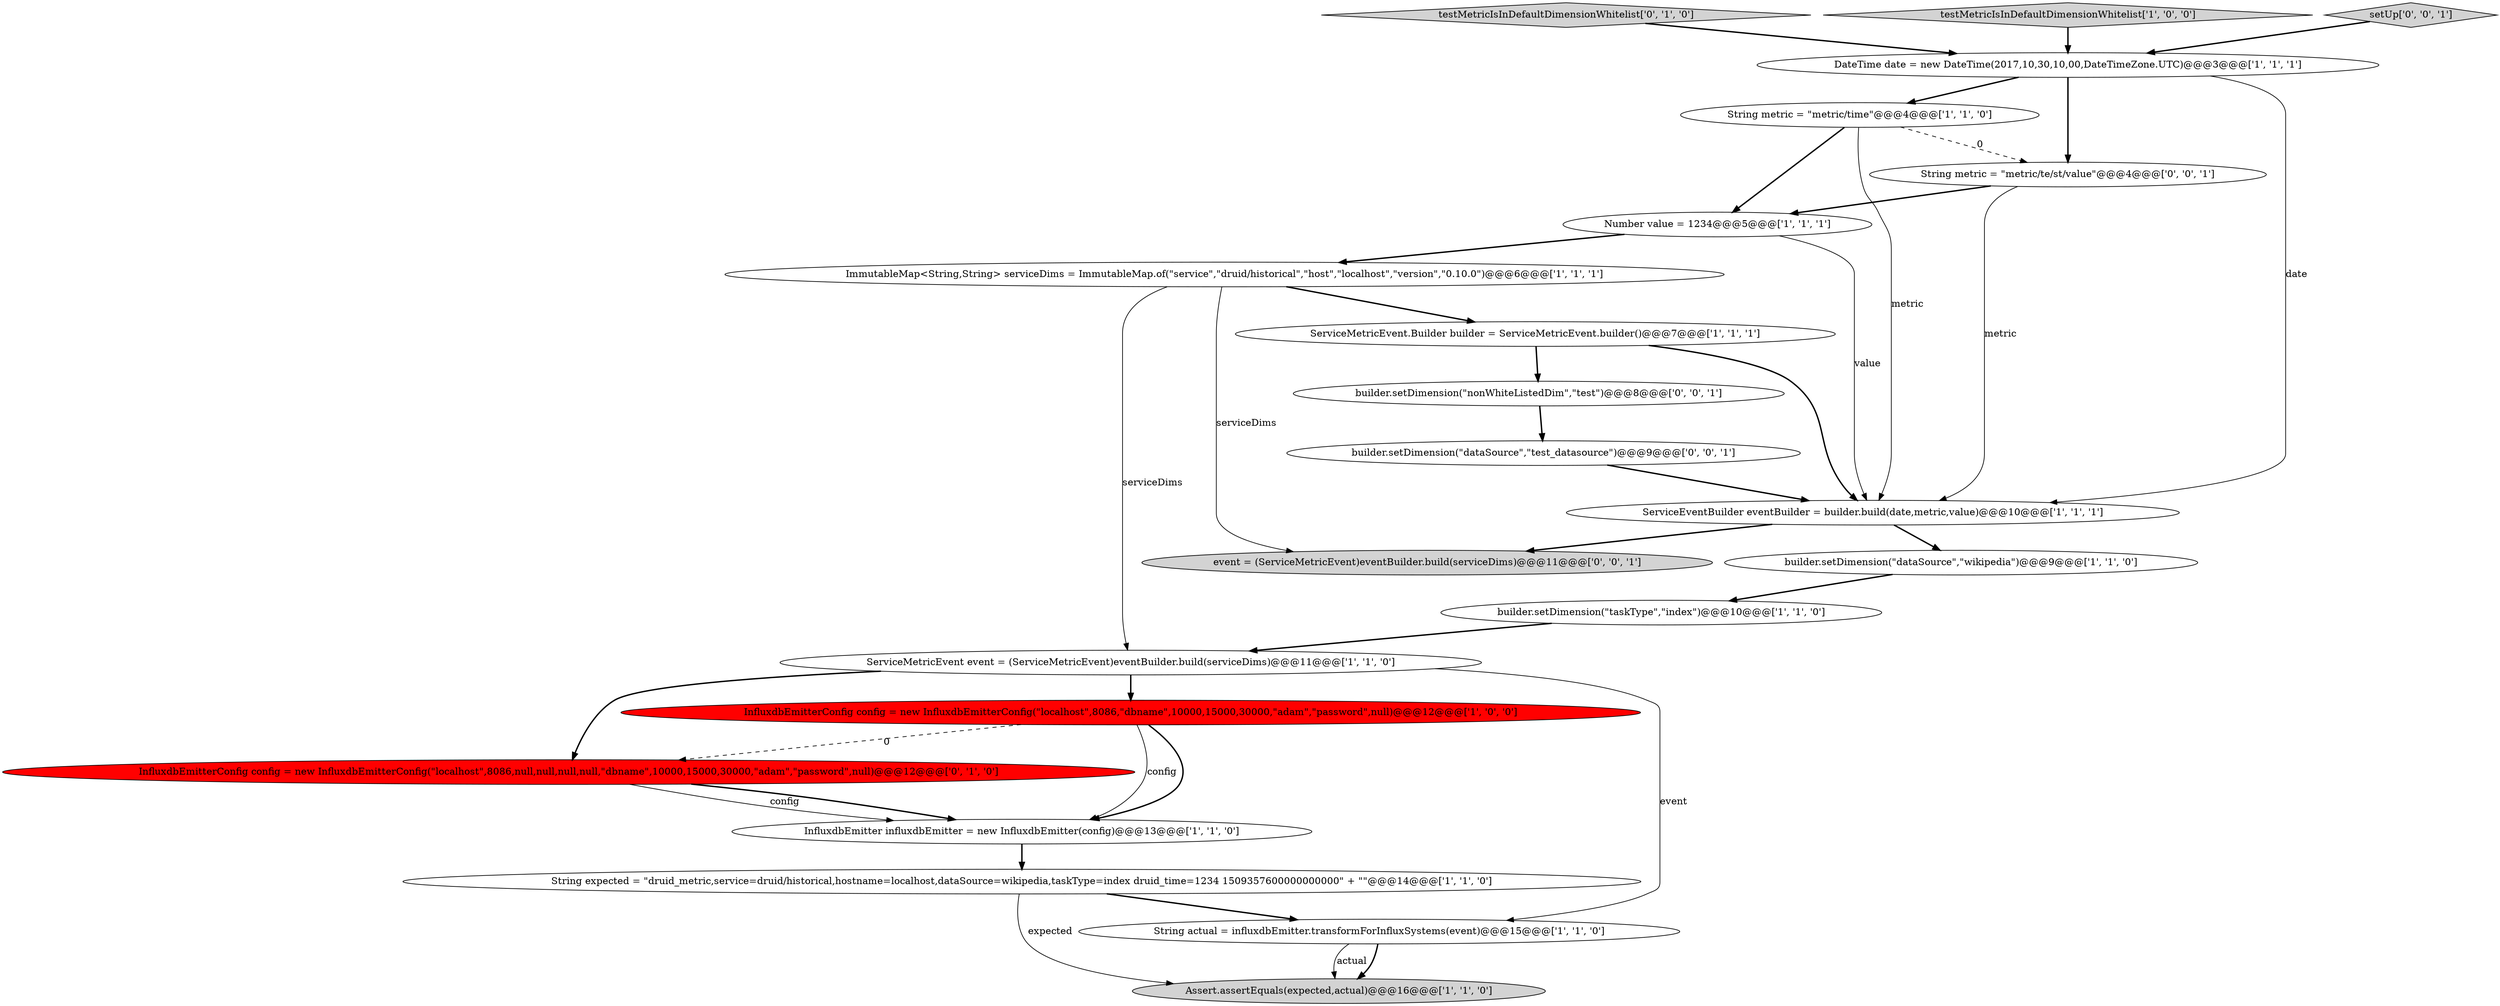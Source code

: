 digraph {
12 [style = filled, label = "ServiceEventBuilder eventBuilder = builder.build(date,metric,value)@@@10@@@['1', '1', '1']", fillcolor = white, shape = ellipse image = "AAA0AAABBB1BBB"];
16 [style = filled, label = "InfluxdbEmitterConfig config = new InfluxdbEmitterConfig(\"localhost\",8086,null,null,null,null,\"dbname\",10000,15000,30000,\"adam\",\"password\",null)@@@12@@@['0', '1', '0']", fillcolor = red, shape = ellipse image = "AAA1AAABBB2BBB"];
17 [style = filled, label = "event = (ServiceMetricEvent)eventBuilder.build(serviceDims)@@@11@@@['0', '0', '1']", fillcolor = lightgray, shape = ellipse image = "AAA0AAABBB3BBB"];
0 [style = filled, label = "Number value = 1234@@@5@@@['1', '1', '1']", fillcolor = white, shape = ellipse image = "AAA0AAABBB1BBB"];
3 [style = filled, label = "builder.setDimension(\"dataSource\",\"wikipedia\")@@@9@@@['1', '1', '0']", fillcolor = white, shape = ellipse image = "AAA0AAABBB1BBB"];
15 [style = filled, label = "testMetricIsInDefaultDimensionWhitelist['0', '1', '0']", fillcolor = lightgray, shape = diamond image = "AAA0AAABBB2BBB"];
18 [style = filled, label = "String metric = \"metric/te/st/value\"@@@4@@@['0', '0', '1']", fillcolor = white, shape = ellipse image = "AAA0AAABBB3BBB"];
2 [style = filled, label = "DateTime date = new DateTime(2017,10,30,10,00,DateTimeZone.UTC)@@@3@@@['1', '1', '1']", fillcolor = white, shape = ellipse image = "AAA0AAABBB1BBB"];
6 [style = filled, label = "ServiceMetricEvent event = (ServiceMetricEvent)eventBuilder.build(serviceDims)@@@11@@@['1', '1', '0']", fillcolor = white, shape = ellipse image = "AAA0AAABBB1BBB"];
8 [style = filled, label = "ServiceMetricEvent.Builder builder = ServiceMetricEvent.builder()@@@7@@@['1', '1', '1']", fillcolor = white, shape = ellipse image = "AAA0AAABBB1BBB"];
1 [style = filled, label = "String expected = \"druid_metric,service=druid/historical,hostname=localhost,dataSource=wikipedia,taskType=index druid_time=1234 1509357600000000000\" + \"\"@@@14@@@['1', '1', '0']", fillcolor = white, shape = ellipse image = "AAA0AAABBB1BBB"];
7 [style = filled, label = "InfluxdbEmitter influxdbEmitter = new InfluxdbEmitter(config)@@@13@@@['1', '1', '0']", fillcolor = white, shape = ellipse image = "AAA0AAABBB1BBB"];
19 [style = filled, label = "builder.setDimension(\"dataSource\",\"test_datasource\")@@@9@@@['0', '0', '1']", fillcolor = white, shape = ellipse image = "AAA0AAABBB3BBB"];
4 [style = filled, label = "ImmutableMap<String,String> serviceDims = ImmutableMap.of(\"service\",\"druid/historical\",\"host\",\"localhost\",\"version\",\"0.10.0\")@@@6@@@['1', '1', '1']", fillcolor = white, shape = ellipse image = "AAA0AAABBB1BBB"];
11 [style = filled, label = "InfluxdbEmitterConfig config = new InfluxdbEmitterConfig(\"localhost\",8086,\"dbname\",10000,15000,30000,\"adam\",\"password\",null)@@@12@@@['1', '0', '0']", fillcolor = red, shape = ellipse image = "AAA1AAABBB1BBB"];
10 [style = filled, label = "testMetricIsInDefaultDimensionWhitelist['1', '0', '0']", fillcolor = lightgray, shape = diamond image = "AAA0AAABBB1BBB"];
5 [style = filled, label = "String actual = influxdbEmitter.transformForInfluxSystems(event)@@@15@@@['1', '1', '0']", fillcolor = white, shape = ellipse image = "AAA0AAABBB1BBB"];
21 [style = filled, label = "setUp['0', '0', '1']", fillcolor = lightgray, shape = diamond image = "AAA0AAABBB3BBB"];
14 [style = filled, label = "String metric = \"metric/time\"@@@4@@@['1', '1', '0']", fillcolor = white, shape = ellipse image = "AAA0AAABBB1BBB"];
13 [style = filled, label = "builder.setDimension(\"taskType\",\"index\")@@@10@@@['1', '1', '0']", fillcolor = white, shape = ellipse image = "AAA0AAABBB1BBB"];
9 [style = filled, label = "Assert.assertEquals(expected,actual)@@@16@@@['1', '1', '0']", fillcolor = lightgray, shape = ellipse image = "AAA0AAABBB1BBB"];
20 [style = filled, label = "builder.setDimension(\"nonWhiteListedDim\",\"test\")@@@8@@@['0', '0', '1']", fillcolor = white, shape = ellipse image = "AAA0AAABBB3BBB"];
1->5 [style = bold, label=""];
4->6 [style = solid, label="serviceDims"];
15->2 [style = bold, label=""];
7->1 [style = bold, label=""];
5->9 [style = bold, label=""];
19->12 [style = bold, label=""];
11->7 [style = solid, label="config"];
11->16 [style = dashed, label="0"];
14->12 [style = solid, label="metric"];
12->17 [style = bold, label=""];
16->7 [style = bold, label=""];
0->12 [style = solid, label="value"];
2->18 [style = bold, label=""];
16->7 [style = solid, label="config"];
18->12 [style = solid, label="metric"];
21->2 [style = bold, label=""];
6->5 [style = solid, label="event"];
8->20 [style = bold, label=""];
14->0 [style = bold, label=""];
0->4 [style = bold, label=""];
6->16 [style = bold, label=""];
5->9 [style = solid, label="actual"];
6->11 [style = bold, label=""];
2->14 [style = bold, label=""];
3->13 [style = bold, label=""];
4->8 [style = bold, label=""];
10->2 [style = bold, label=""];
12->3 [style = bold, label=""];
1->9 [style = solid, label="expected"];
13->6 [style = bold, label=""];
14->18 [style = dashed, label="0"];
20->19 [style = bold, label=""];
4->17 [style = solid, label="serviceDims"];
18->0 [style = bold, label=""];
8->12 [style = bold, label=""];
11->7 [style = bold, label=""];
2->12 [style = solid, label="date"];
}
